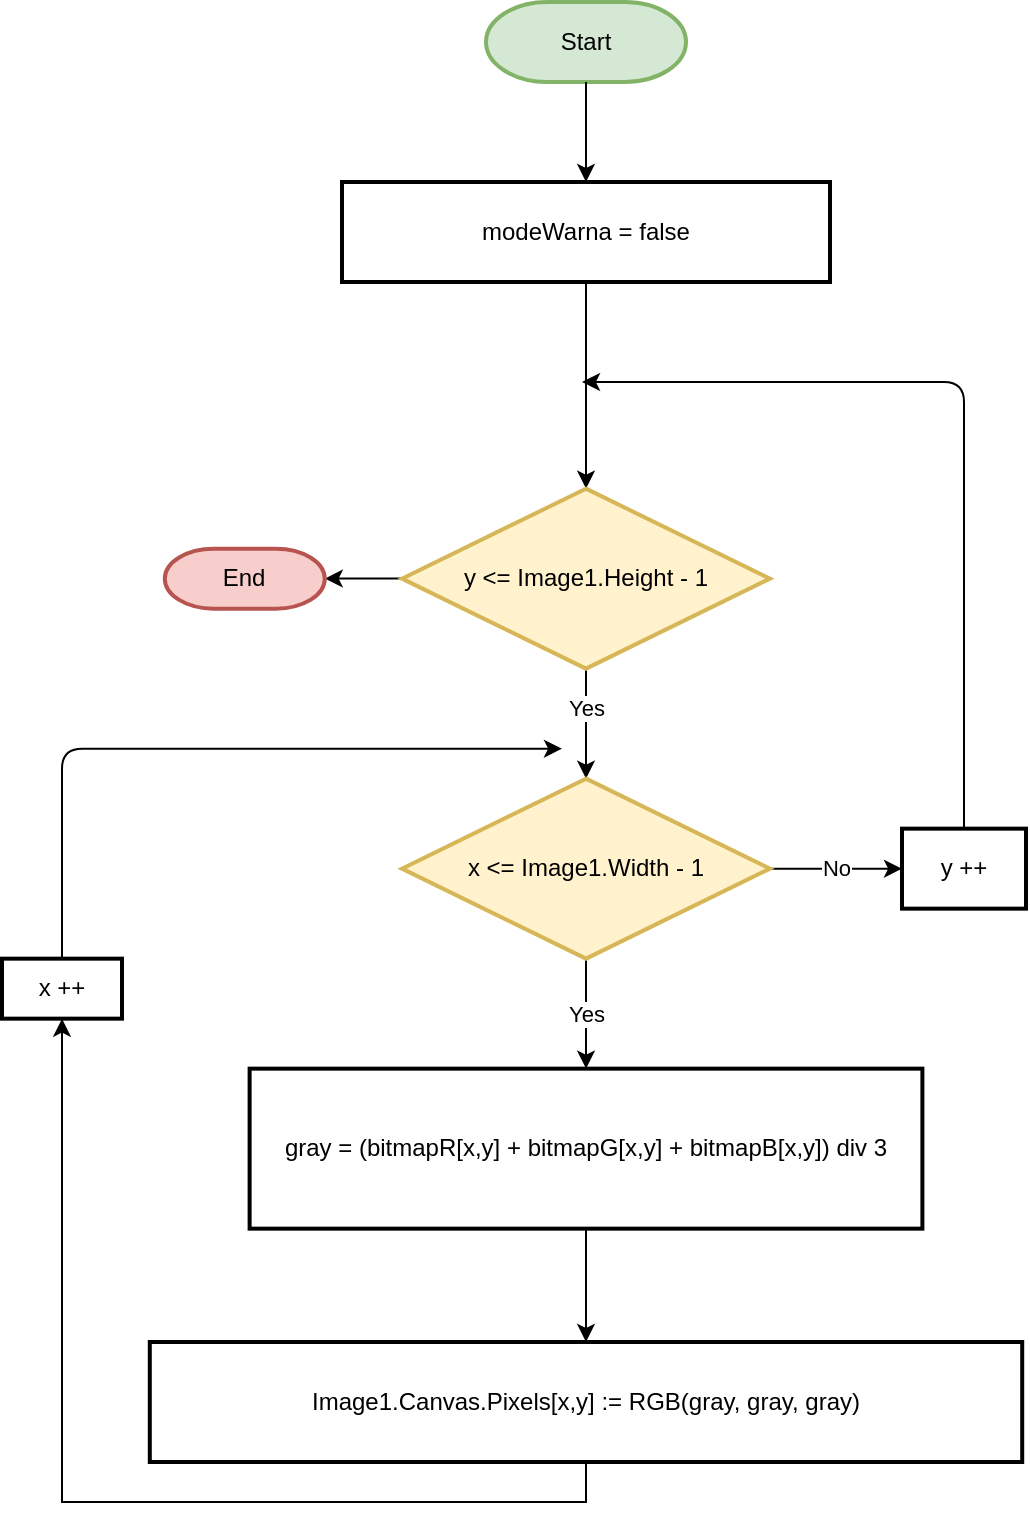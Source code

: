 <mxfile version="13.7.8" type="device"><diagram id="wCc6Mt3qn9OJ1Cyv-cAv" name="Page-1"><mxGraphModel dx="868" dy="423" grid="1" gridSize="10" guides="1" tooltips="1" connect="1" arrows="1" fold="1" page="1" pageScale="1" pageWidth="1654" pageHeight="1169" math="0" shadow="0"><root><mxCell id="0"/><mxCell id="1" parent="0"/><mxCell id="I17teJjRcEuxdl3_ZJzd-2" value="Start" style="strokeWidth=2;html=1;shape=mxgraph.flowchart.terminator;whiteSpace=wrap;fillColor=#d5e8d4;strokeColor=#82b366;" vertex="1" parent="1"><mxGeometry x="372" y="190" width="100" height="40" as="geometry"/></mxCell><mxCell id="I17teJjRcEuxdl3_ZJzd-3" value="" style="edgeStyle=orthogonalEdgeStyle;rounded=0;orthogonalLoop=1;jettySize=auto;html=1;" edge="1" parent="1" source="I17teJjRcEuxdl3_ZJzd-2" target="I17teJjRcEuxdl3_ZJzd-6"><mxGeometry relative="1" as="geometry"><mxPoint x="413.39" y="230" as="sourcePoint"/></mxGeometry></mxCell><mxCell id="I17teJjRcEuxdl3_ZJzd-5" value="" style="edgeStyle=orthogonalEdgeStyle;rounded=0;orthogonalLoop=1;jettySize=auto;html=1;entryX=0.5;entryY=0;entryDx=0;entryDy=0;" edge="1" parent="1" source="I17teJjRcEuxdl3_ZJzd-6" target="I17teJjRcEuxdl3_ZJzd-54"><mxGeometry relative="1" as="geometry"><mxPoint x="413.39" y="425" as="targetPoint"/></mxGeometry></mxCell><mxCell id="I17teJjRcEuxdl3_ZJzd-6" value="modeWarna = false" style="whiteSpace=wrap;html=1;strokeWidth=2;" vertex="1" parent="1"><mxGeometry x="300" y="280" width="244" height="50" as="geometry"/></mxCell><mxCell id="I17teJjRcEuxdl3_ZJzd-52" value="Yes" style="edgeStyle=orthogonalEdgeStyle;rounded=0;orthogonalLoop=1;jettySize=auto;html=1;" edge="1" parent="1" source="I17teJjRcEuxdl3_ZJzd-54" target="I17teJjRcEuxdl3_ZJzd-57"><mxGeometry x="-0.273" relative="1" as="geometry"><mxPoint as="offset"/></mxGeometry></mxCell><mxCell id="I17teJjRcEuxdl3_ZJzd-53" value="" style="edgeStyle=orthogonalEdgeStyle;rounded=0;orthogonalLoop=1;jettySize=auto;html=1;" edge="1" parent="1" source="I17teJjRcEuxdl3_ZJzd-54" target="I17teJjRcEuxdl3_ZJzd-93"><mxGeometry relative="1" as="geometry"/></mxCell><mxCell id="I17teJjRcEuxdl3_ZJzd-54" value="y &amp;lt;= Image1.Height - 1" style="rhombus;whiteSpace=wrap;html=1;strokeWidth=2;fillColor=#fff2cc;strokeColor=#d6b656;" vertex="1" parent="1"><mxGeometry x="330" y="433.33" width="184" height="90" as="geometry"/></mxCell><mxCell id="I17teJjRcEuxdl3_ZJzd-55" value="Yes" style="edgeStyle=orthogonalEdgeStyle;rounded=0;orthogonalLoop=1;jettySize=auto;html=1;" edge="1" parent="1" source="I17teJjRcEuxdl3_ZJzd-57" target="I17teJjRcEuxdl3_ZJzd-59"><mxGeometry relative="1" as="geometry"/></mxCell><mxCell id="I17teJjRcEuxdl3_ZJzd-56" value="No" style="edgeStyle=orthogonalEdgeStyle;rounded=0;orthogonalLoop=1;jettySize=auto;html=1;" edge="1" parent="1" source="I17teJjRcEuxdl3_ZJzd-57" target="I17teJjRcEuxdl3_ZJzd-86"><mxGeometry relative="1" as="geometry"/></mxCell><mxCell id="I17teJjRcEuxdl3_ZJzd-57" value="x &amp;lt;= Image1.Width - 1" style="rhombus;whiteSpace=wrap;html=1;strokeWidth=2;fillColor=#fff2cc;strokeColor=#d6b656;" vertex="1" parent="1"><mxGeometry x="330" y="578.33" width="184" height="90" as="geometry"/></mxCell><mxCell id="I17teJjRcEuxdl3_ZJzd-58" value="" style="edgeStyle=orthogonalEdgeStyle;rounded=0;orthogonalLoop=1;jettySize=auto;html=1;" edge="1" parent="1" source="I17teJjRcEuxdl3_ZJzd-59" target="I17teJjRcEuxdl3_ZJzd-85"><mxGeometry relative="1" as="geometry"><mxPoint x="414" y="833.33" as="targetPoint"/></mxGeometry></mxCell><mxCell id="I17teJjRcEuxdl3_ZJzd-59" value="&lt;div&gt;gray = (bitmapR[x,y] + bitmapG[x,y] + bitmapB[x,y]) div 3&lt;br&gt;&lt;/div&gt;" style="whiteSpace=wrap;html=1;strokeWidth=2;" vertex="1" parent="1"><mxGeometry x="253.81" y="723.33" width="336.39" height="80" as="geometry"/></mxCell><mxCell id="I17teJjRcEuxdl3_ZJzd-94" style="edgeStyle=orthogonalEdgeStyle;rounded=0;orthogonalLoop=1;jettySize=auto;html=1;exitX=0.5;exitY=1;exitDx=0;exitDy=0;entryX=0.5;entryY=1;entryDx=0;entryDy=0;" edge="1" parent="1" source="I17teJjRcEuxdl3_ZJzd-85" target="I17teJjRcEuxdl3_ZJzd-91"><mxGeometry relative="1" as="geometry"/></mxCell><mxCell id="I17teJjRcEuxdl3_ZJzd-85" value="Image1.Canvas.Pixels[x,y] := RGB(gray, gray, gray)" style="whiteSpace=wrap;html=1;strokeWidth=2;" vertex="1" parent="1"><mxGeometry x="203.9" y="860" width="436.2" height="60" as="geometry"/></mxCell><mxCell id="I17teJjRcEuxdl3_ZJzd-86" value="y ++" style="whiteSpace=wrap;html=1;strokeWidth=2;" vertex="1" parent="1"><mxGeometry x="580" y="603.33" width="62" height="40" as="geometry"/></mxCell><mxCell id="I17teJjRcEuxdl3_ZJzd-89" value="" style="endArrow=classic;html=1;exitX=0.5;exitY=0;exitDx=0;exitDy=0;" edge="1" parent="1" source="I17teJjRcEuxdl3_ZJzd-86"><mxGeometry width="50" height="50" relative="1" as="geometry"><mxPoint x="460" y="663.33" as="sourcePoint"/><mxPoint x="420" y="380" as="targetPoint"/><Array as="points"><mxPoint x="611" y="380"/><mxPoint x="490" y="380"/></Array></mxGeometry></mxCell><mxCell id="I17teJjRcEuxdl3_ZJzd-91" value="x ++" style="rounded=0;whiteSpace=wrap;html=1;strokeWidth=2;" vertex="1" parent="1"><mxGeometry x="130" y="668.33" width="60" height="30" as="geometry"/></mxCell><mxCell id="I17teJjRcEuxdl3_ZJzd-92" value="" style="endArrow=classic;html=1;exitX=0.5;exitY=0;exitDx=0;exitDy=0;" edge="1" parent="1" source="I17teJjRcEuxdl3_ZJzd-91"><mxGeometry width="50" height="50" relative="1" as="geometry"><mxPoint x="460" y="813.33" as="sourcePoint"/><mxPoint x="410" y="563.33" as="targetPoint"/><Array as="points"><mxPoint x="160" y="563.33"/></Array></mxGeometry></mxCell><mxCell id="I17teJjRcEuxdl3_ZJzd-93" value="End" style="strokeWidth=2;html=1;shape=mxgraph.flowchart.terminator;whiteSpace=wrap;fillColor=#f8cecc;strokeColor=#b85450;" vertex="1" parent="1"><mxGeometry x="211.39" y="463.33" width="80" height="30" as="geometry"/></mxCell></root></mxGraphModel></diagram></mxfile>